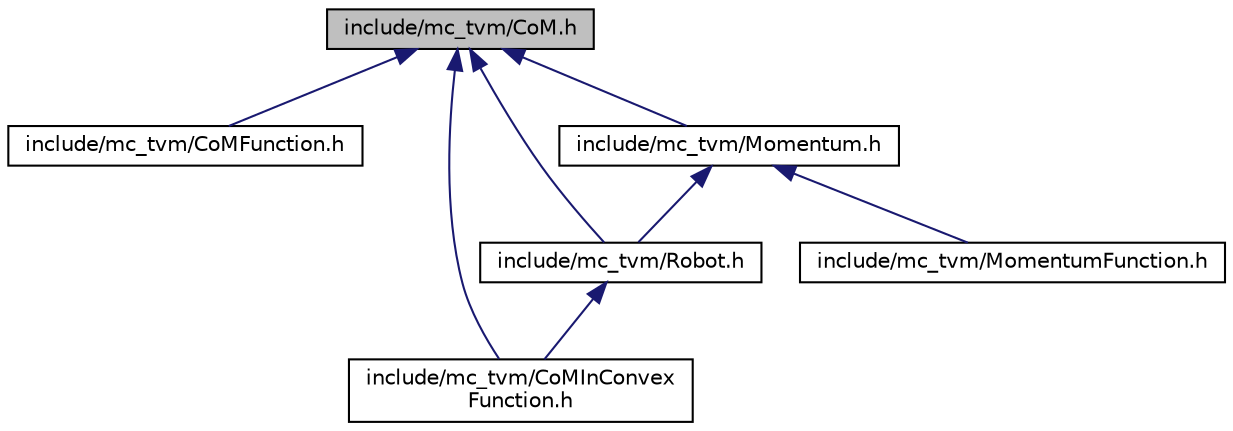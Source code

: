 digraph "include/mc_tvm/CoM.h"
{
 // INTERACTIVE_SVG=YES
  edge [fontname="Helvetica",fontsize="10",labelfontname="Helvetica",labelfontsize="10"];
  node [fontname="Helvetica",fontsize="10",shape=record];
  Node8 [label="include/mc_tvm/CoM.h",height=0.2,width=0.4,color="black", fillcolor="grey75", style="filled", fontcolor="black"];
  Node8 -> Node9 [dir="back",color="midnightblue",fontsize="10",style="solid",fontname="Helvetica"];
  Node9 [label="include/mc_tvm/CoMFunction.h",height=0.2,width=0.4,color="black", fillcolor="white", style="filled",URL="$CoMFunction_8h.html"];
  Node8 -> Node10 [dir="back",color="midnightblue",fontsize="10",style="solid",fontname="Helvetica"];
  Node10 [label="include/mc_tvm/CoMInConvex\lFunction.h",height=0.2,width=0.4,color="black", fillcolor="white", style="filled",URL="$CoMInConvexFunction_8h.html"];
  Node8 -> Node11 [dir="back",color="midnightblue",fontsize="10",style="solid",fontname="Helvetica"];
  Node11 [label="include/mc_tvm/Robot.h",height=0.2,width=0.4,color="black", fillcolor="white", style="filled",URL="$mc__tvm_2Robot_8h.html"];
  Node11 -> Node10 [dir="back",color="midnightblue",fontsize="10",style="solid",fontname="Helvetica"];
  Node8 -> Node12 [dir="back",color="midnightblue",fontsize="10",style="solid",fontname="Helvetica"];
  Node12 [label="include/mc_tvm/Momentum.h",height=0.2,width=0.4,color="black", fillcolor="white", style="filled",URL="$Momentum_8h.html"];
  Node12 -> Node11 [dir="back",color="midnightblue",fontsize="10",style="solid",fontname="Helvetica"];
  Node12 -> Node13 [dir="back",color="midnightblue",fontsize="10",style="solid",fontname="Helvetica"];
  Node13 [label="include/mc_tvm/MomentumFunction.h",height=0.2,width=0.4,color="black", fillcolor="white", style="filled",URL="$MomentumFunction_8h.html"];
}
